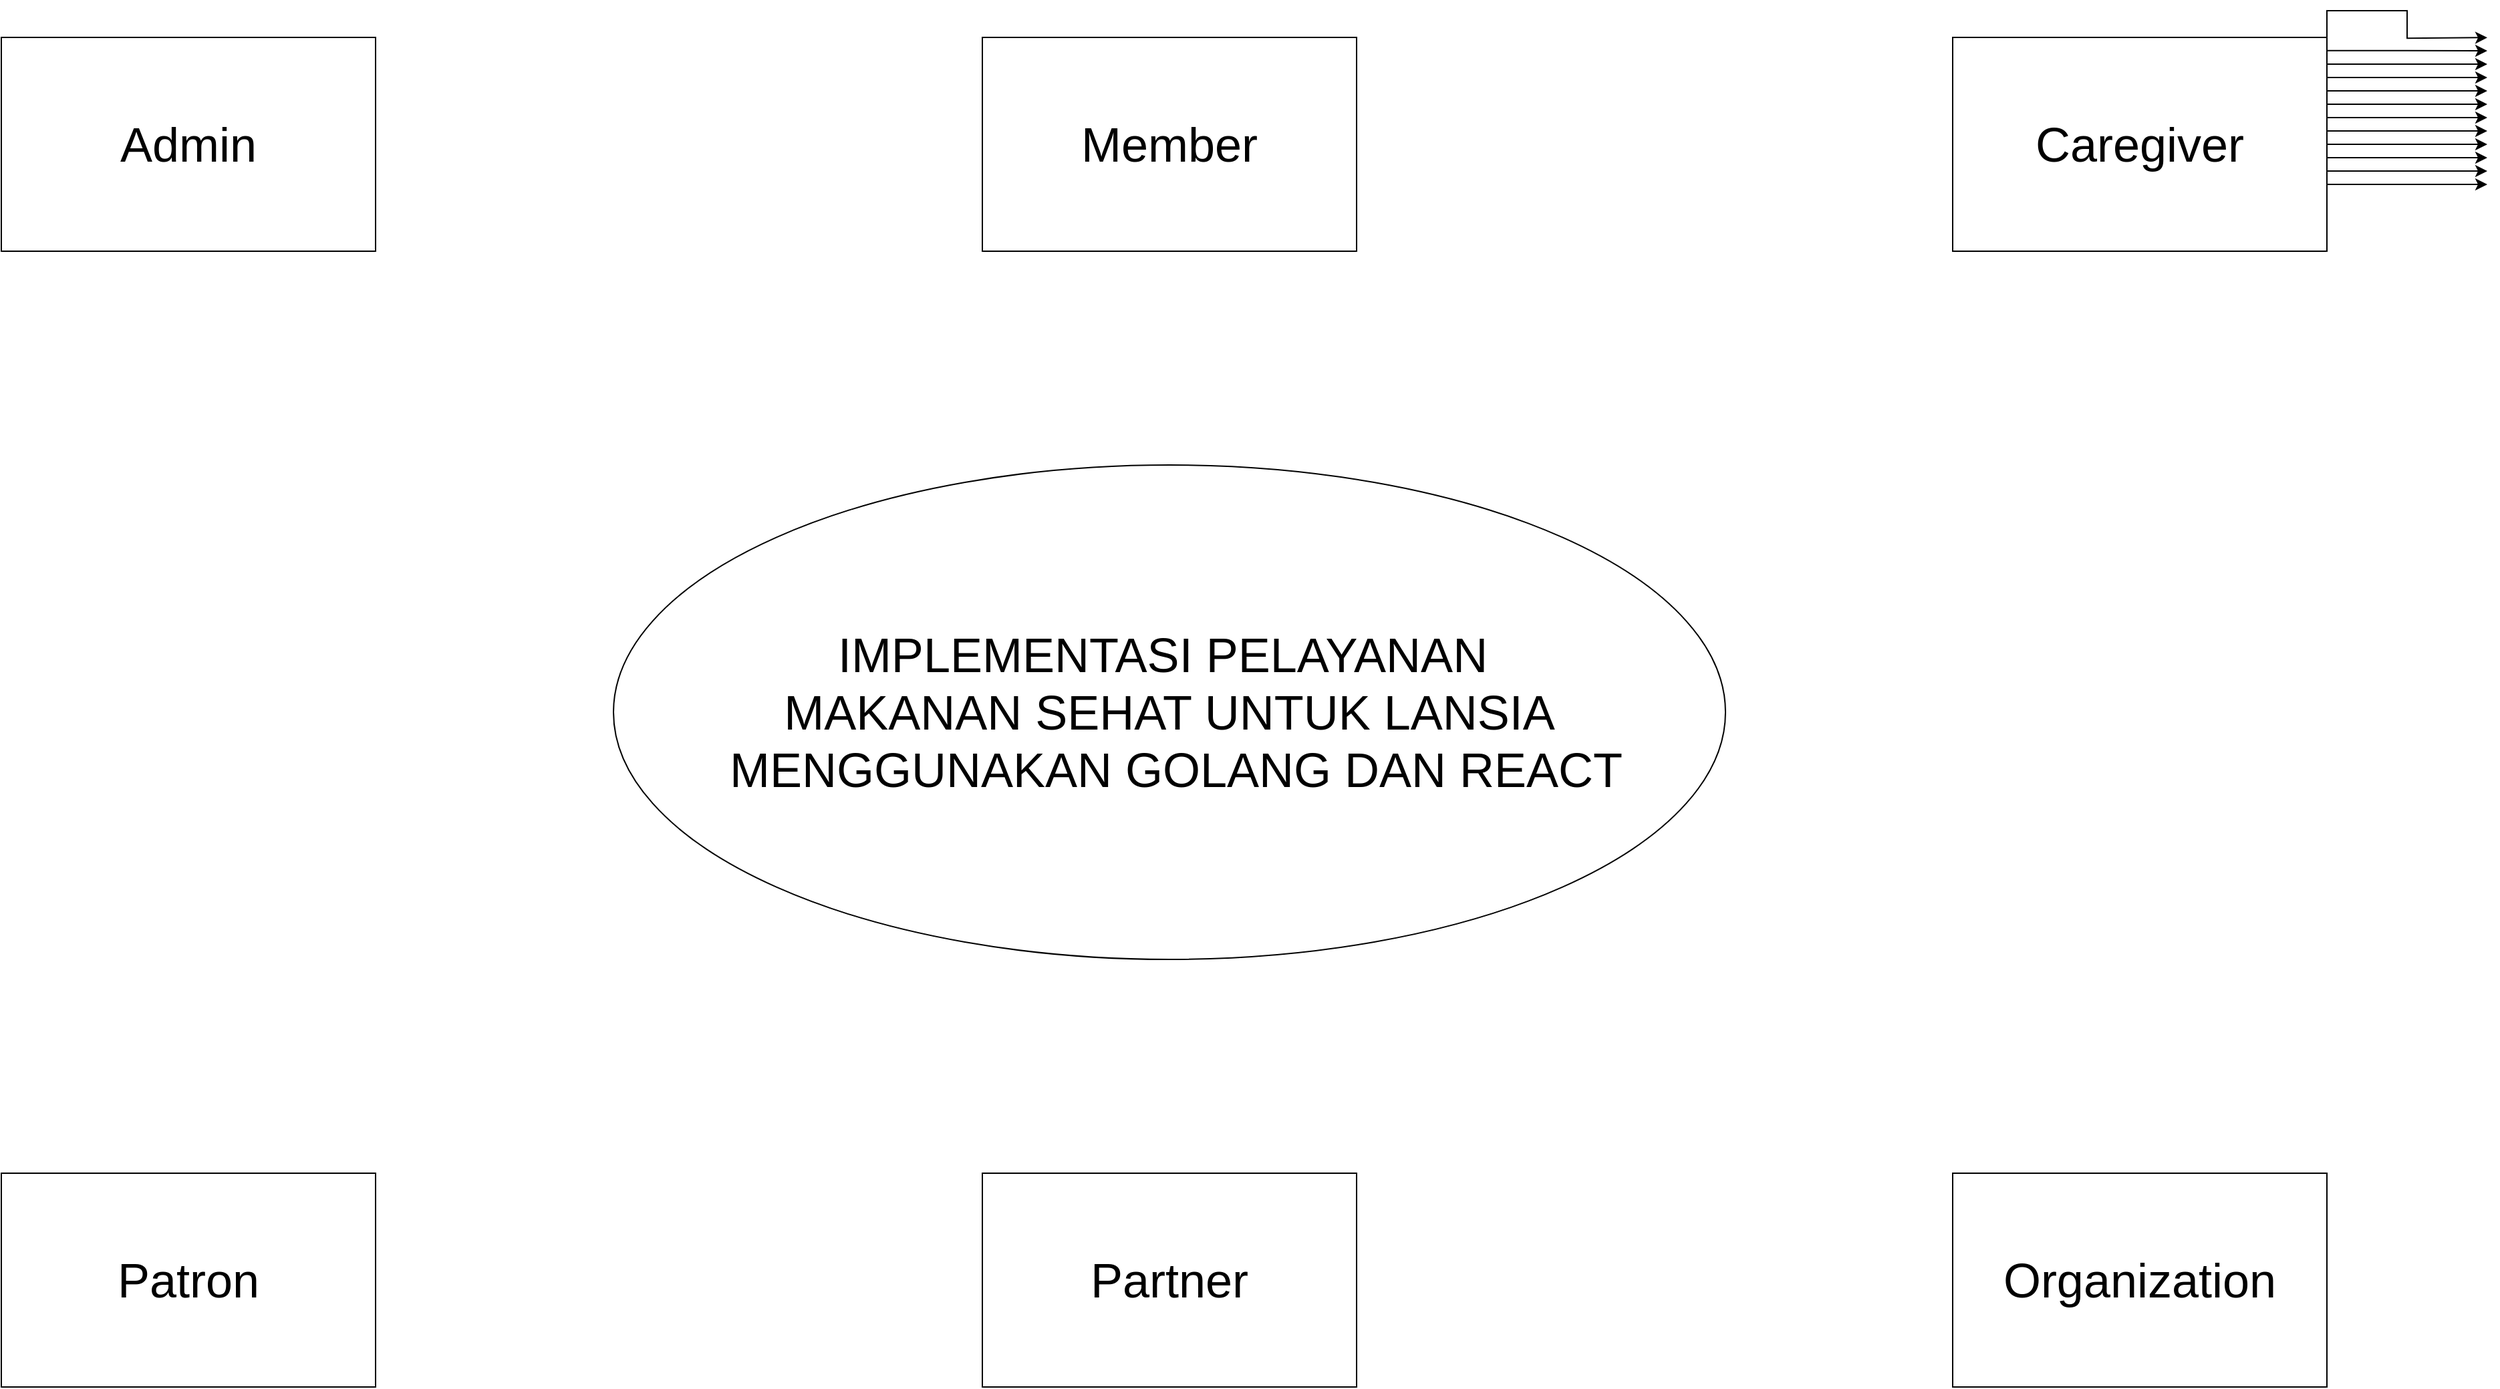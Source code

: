 <mxfile version="24.2.7" type="github">
  <diagram name="Page-1" id="s9ulwVHfJdMXZr4qjrHl">
    <mxGraphModel dx="1029" dy="163" grid="1" gridSize="10" guides="1" tooltips="1" connect="1" arrows="1" fold="1" page="1" pageScale="1" pageWidth="827" pageHeight="1169" math="0" shadow="0">
      <root>
        <mxCell id="0" />
        <mxCell id="1" parent="0" />
        <mxCell id="a5ygqBFcMAUtvEBeV2VW-3" value="&lt;span style=&quot;font-weight: normal; font-size: 36px;&quot;&gt;&lt;font style=&quot;font-size: 36px;&quot;&gt;IMPLEMENTASI PELAYANAN&amp;nbsp;&lt;/font&gt;&lt;/span&gt;&lt;div style=&quot;font-size: 36px;&quot;&gt;&lt;span style=&quot;font-weight: normal;&quot;&gt;&lt;font style=&quot;font-size: 36px;&quot;&gt;MAKANAN SEHAT UNTUK LANSIA&lt;/font&gt;&lt;/span&gt;&lt;/div&gt;&lt;div style=&quot;font-size: 36px;&quot;&gt;&lt;span style=&quot;font-weight: normal;&quot;&gt;&lt;font style=&quot;font-size: 36px;&quot;&gt;&amp;nbsp;MENGGUNAKAN GOLANG DAN REACT&lt;/font&gt;&lt;/span&gt;&lt;/div&gt;" style="ellipse;whiteSpace=wrap;html=1;fontStyle=1" vertex="1" parent="1">
          <mxGeometry x="-2" y="400" width="832" height="370" as="geometry" />
        </mxCell>
        <mxCell id="a5ygqBFcMAUtvEBeV2VW-34" style="edgeStyle=orthogonalEdgeStyle;rounded=0;orthogonalLoop=1;jettySize=auto;html=1;exitX=1;exitY=0;exitDx=0;exitDy=0;" edge="1" parent="1" source="a5ygqBFcMAUtvEBeV2VW-27">
          <mxGeometry relative="1" as="geometry">
            <mxPoint x="1400" y="80.118" as="targetPoint" />
          </mxGeometry>
        </mxCell>
        <mxCell id="a5ygqBFcMAUtvEBeV2VW-27" value="&lt;font style=&quot;font-size: 36px;&quot;&gt;Caregiver&lt;/font&gt;" style="rounded=0;whiteSpace=wrap;html=1;" vertex="1" parent="1">
          <mxGeometry x="1000" y="80" width="280" height="160" as="geometry" />
        </mxCell>
        <mxCell id="a5ygqBFcMAUtvEBeV2VW-29" value="&lt;font style=&quot;font-size: 36px;&quot;&gt;Member&lt;/font&gt;" style="rounded=0;whiteSpace=wrap;html=1;" vertex="1" parent="1">
          <mxGeometry x="274" y="80" width="280" height="160" as="geometry" />
        </mxCell>
        <mxCell id="a5ygqBFcMAUtvEBeV2VW-30" value="&lt;font style=&quot;font-size: 36px;&quot;&gt;Admin&lt;/font&gt;" style="rounded=0;whiteSpace=wrap;html=1;" vertex="1" parent="1">
          <mxGeometry x="-460" y="80" width="280" height="160" as="geometry" />
        </mxCell>
        <mxCell id="a5ygqBFcMAUtvEBeV2VW-31" value="&lt;font style=&quot;font-size: 36px;&quot;&gt;Patron&lt;/font&gt;" style="rounded=0;whiteSpace=wrap;html=1;" vertex="1" parent="1">
          <mxGeometry x="-460" y="930" width="280" height="160" as="geometry" />
        </mxCell>
        <mxCell id="a5ygqBFcMAUtvEBeV2VW-32" value="&lt;font style=&quot;font-size: 36px;&quot;&gt;Partner&lt;/font&gt;" style="rounded=0;whiteSpace=wrap;html=1;" vertex="1" parent="1">
          <mxGeometry x="274" y="930" width="280" height="160" as="geometry" />
        </mxCell>
        <mxCell id="a5ygqBFcMAUtvEBeV2VW-33" value="&lt;font style=&quot;font-size: 36px;&quot;&gt;Organization&lt;/font&gt;" style="rounded=0;whiteSpace=wrap;html=1;" vertex="1" parent="1">
          <mxGeometry x="1000" y="930" width="280" height="160" as="geometry" />
        </mxCell>
        <mxCell id="a5ygqBFcMAUtvEBeV2VW-36" value="" style="edgeStyle=orthogonalEdgeStyle;orthogonalLoop=1;jettySize=auto;html=1;rounded=0;exitX=0.999;exitY=0.062;exitDx=0;exitDy=0;exitPerimeter=0;" edge="1" parent="1" source="a5ygqBFcMAUtvEBeV2VW-27">
          <mxGeometry width="100" relative="1" as="geometry">
            <mxPoint x="1290" y="100" as="sourcePoint" />
            <mxPoint x="1400" y="90" as="targetPoint" />
          </mxGeometry>
        </mxCell>
        <mxCell id="a5ygqBFcMAUtvEBeV2VW-37" value="" style="edgeStyle=orthogonalEdgeStyle;orthogonalLoop=1;jettySize=auto;html=1;rounded=0;exitX=0.999;exitY=0.062;exitDx=0;exitDy=0;exitPerimeter=0;" edge="1" parent="1">
          <mxGeometry width="100" relative="1" as="geometry">
            <mxPoint x="1280" y="100" as="sourcePoint" />
            <mxPoint x="1400" y="100" as="targetPoint" />
          </mxGeometry>
        </mxCell>
        <mxCell id="a5ygqBFcMAUtvEBeV2VW-38" value="" style="edgeStyle=orthogonalEdgeStyle;orthogonalLoop=1;jettySize=auto;html=1;rounded=0;exitX=0.999;exitY=0.062;exitDx=0;exitDy=0;exitPerimeter=0;" edge="1" parent="1">
          <mxGeometry width="100" relative="1" as="geometry">
            <mxPoint x="1280" y="110" as="sourcePoint" />
            <mxPoint x="1400" y="110" as="targetPoint" />
          </mxGeometry>
        </mxCell>
        <mxCell id="a5ygqBFcMAUtvEBeV2VW-39" value="" style="edgeStyle=orthogonalEdgeStyle;orthogonalLoop=1;jettySize=auto;html=1;rounded=0;exitX=0.999;exitY=0.062;exitDx=0;exitDy=0;exitPerimeter=0;" edge="1" parent="1">
          <mxGeometry width="100" relative="1" as="geometry">
            <mxPoint x="1280" y="120" as="sourcePoint" />
            <mxPoint x="1400" y="120" as="targetPoint" />
          </mxGeometry>
        </mxCell>
        <mxCell id="a5ygqBFcMAUtvEBeV2VW-40" value="" style="edgeStyle=orthogonalEdgeStyle;orthogonalLoop=1;jettySize=auto;html=1;rounded=0;exitX=0.999;exitY=0.062;exitDx=0;exitDy=0;exitPerimeter=0;" edge="1" parent="1">
          <mxGeometry width="100" relative="1" as="geometry">
            <mxPoint x="1280" y="130" as="sourcePoint" />
            <mxPoint x="1400" y="130" as="targetPoint" />
          </mxGeometry>
        </mxCell>
        <mxCell id="a5ygqBFcMAUtvEBeV2VW-41" value="" style="edgeStyle=orthogonalEdgeStyle;orthogonalLoop=1;jettySize=auto;html=1;rounded=0;exitX=0.999;exitY=0.062;exitDx=0;exitDy=0;exitPerimeter=0;" edge="1" parent="1">
          <mxGeometry width="100" relative="1" as="geometry">
            <mxPoint x="1280" y="140" as="sourcePoint" />
            <mxPoint x="1400" y="140" as="targetPoint" />
          </mxGeometry>
        </mxCell>
        <mxCell id="a5ygqBFcMAUtvEBeV2VW-42" value="" style="edgeStyle=orthogonalEdgeStyle;orthogonalLoop=1;jettySize=auto;html=1;rounded=0;exitX=0.999;exitY=0.062;exitDx=0;exitDy=0;exitPerimeter=0;" edge="1" parent="1">
          <mxGeometry width="100" relative="1" as="geometry">
            <mxPoint x="1280" y="150" as="sourcePoint" />
            <mxPoint x="1400" y="150" as="targetPoint" />
          </mxGeometry>
        </mxCell>
        <mxCell id="a5ygqBFcMAUtvEBeV2VW-43" value="" style="edgeStyle=orthogonalEdgeStyle;orthogonalLoop=1;jettySize=auto;html=1;rounded=0;exitX=0.999;exitY=0.062;exitDx=0;exitDy=0;exitPerimeter=0;" edge="1" parent="1">
          <mxGeometry width="100" relative="1" as="geometry">
            <mxPoint x="1280" y="160" as="sourcePoint" />
            <mxPoint x="1400" y="160" as="targetPoint" />
          </mxGeometry>
        </mxCell>
        <mxCell id="a5ygqBFcMAUtvEBeV2VW-44" value="" style="edgeStyle=orthogonalEdgeStyle;orthogonalLoop=1;jettySize=auto;html=1;rounded=0;exitX=0.999;exitY=0.062;exitDx=0;exitDy=0;exitPerimeter=0;" edge="1" parent="1">
          <mxGeometry width="100" relative="1" as="geometry">
            <mxPoint x="1280" y="170" as="sourcePoint" />
            <mxPoint x="1400" y="170" as="targetPoint" />
          </mxGeometry>
        </mxCell>
        <mxCell id="a5ygqBFcMAUtvEBeV2VW-45" value="" style="edgeStyle=orthogonalEdgeStyle;orthogonalLoop=1;jettySize=auto;html=1;rounded=0;exitX=0.999;exitY=0.062;exitDx=0;exitDy=0;exitPerimeter=0;" edge="1" parent="1">
          <mxGeometry width="100" relative="1" as="geometry">
            <mxPoint x="1280" y="180" as="sourcePoint" />
            <mxPoint x="1400" y="180" as="targetPoint" />
          </mxGeometry>
        </mxCell>
        <mxCell id="a5ygqBFcMAUtvEBeV2VW-46" value="" style="edgeStyle=orthogonalEdgeStyle;orthogonalLoop=1;jettySize=auto;html=1;rounded=0;exitX=0.999;exitY=0.062;exitDx=0;exitDy=0;exitPerimeter=0;" edge="1" parent="1">
          <mxGeometry width="100" relative="1" as="geometry">
            <mxPoint x="1280" y="190" as="sourcePoint" />
            <mxPoint x="1400" y="190" as="targetPoint" />
          </mxGeometry>
        </mxCell>
      </root>
    </mxGraphModel>
  </diagram>
</mxfile>
